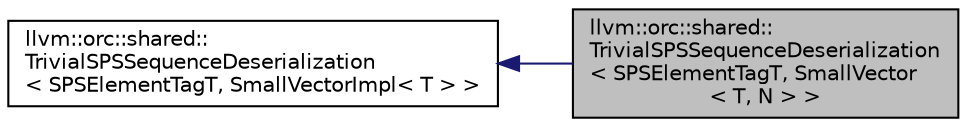digraph "llvm::orc::shared::TrivialSPSSequenceDeserialization&lt; SPSElementTagT, SmallVector&lt; T, N &gt; &gt;"
{
 // LATEX_PDF_SIZE
  bgcolor="transparent";
  edge [fontname="Helvetica",fontsize="10",labelfontname="Helvetica",labelfontsize="10"];
  node [fontname="Helvetica",fontsize="10",shape=record];
  rankdir="LR";
  Node1 [label="llvm::orc::shared::\lTrivialSPSSequenceDeserialization\l\< SPSElementTagT, SmallVector\l\< T, N \> \>",height=0.2,width=0.4,color="black", fillcolor="grey75", style="filled", fontcolor="black",tooltip="Trivial SPSSequence<SPSElementTagT> -> SmallVectorImpl<T> deserialization."];
  Node2 -> Node1 [dir="back",color="midnightblue",fontsize="10",style="solid",fontname="Helvetica"];
  Node2 [label="llvm::orc::shared::\lTrivialSPSSequenceDeserialization\l\< SPSElementTagT, SmallVectorImpl\< T \> \>",height=0.2,width=0.4,color="black",URL="$classllvm_1_1orc_1_1shared_1_1TrivialSPSSequenceDeserialization_3_01SPSElementTagT_00_01SmallVectorImpl_3_01T_01_4_01_4.html",tooltip="Trivial SPSSequence<SPSElementTagT> -> SmallVectorImpl<T> deserialization."];
}
